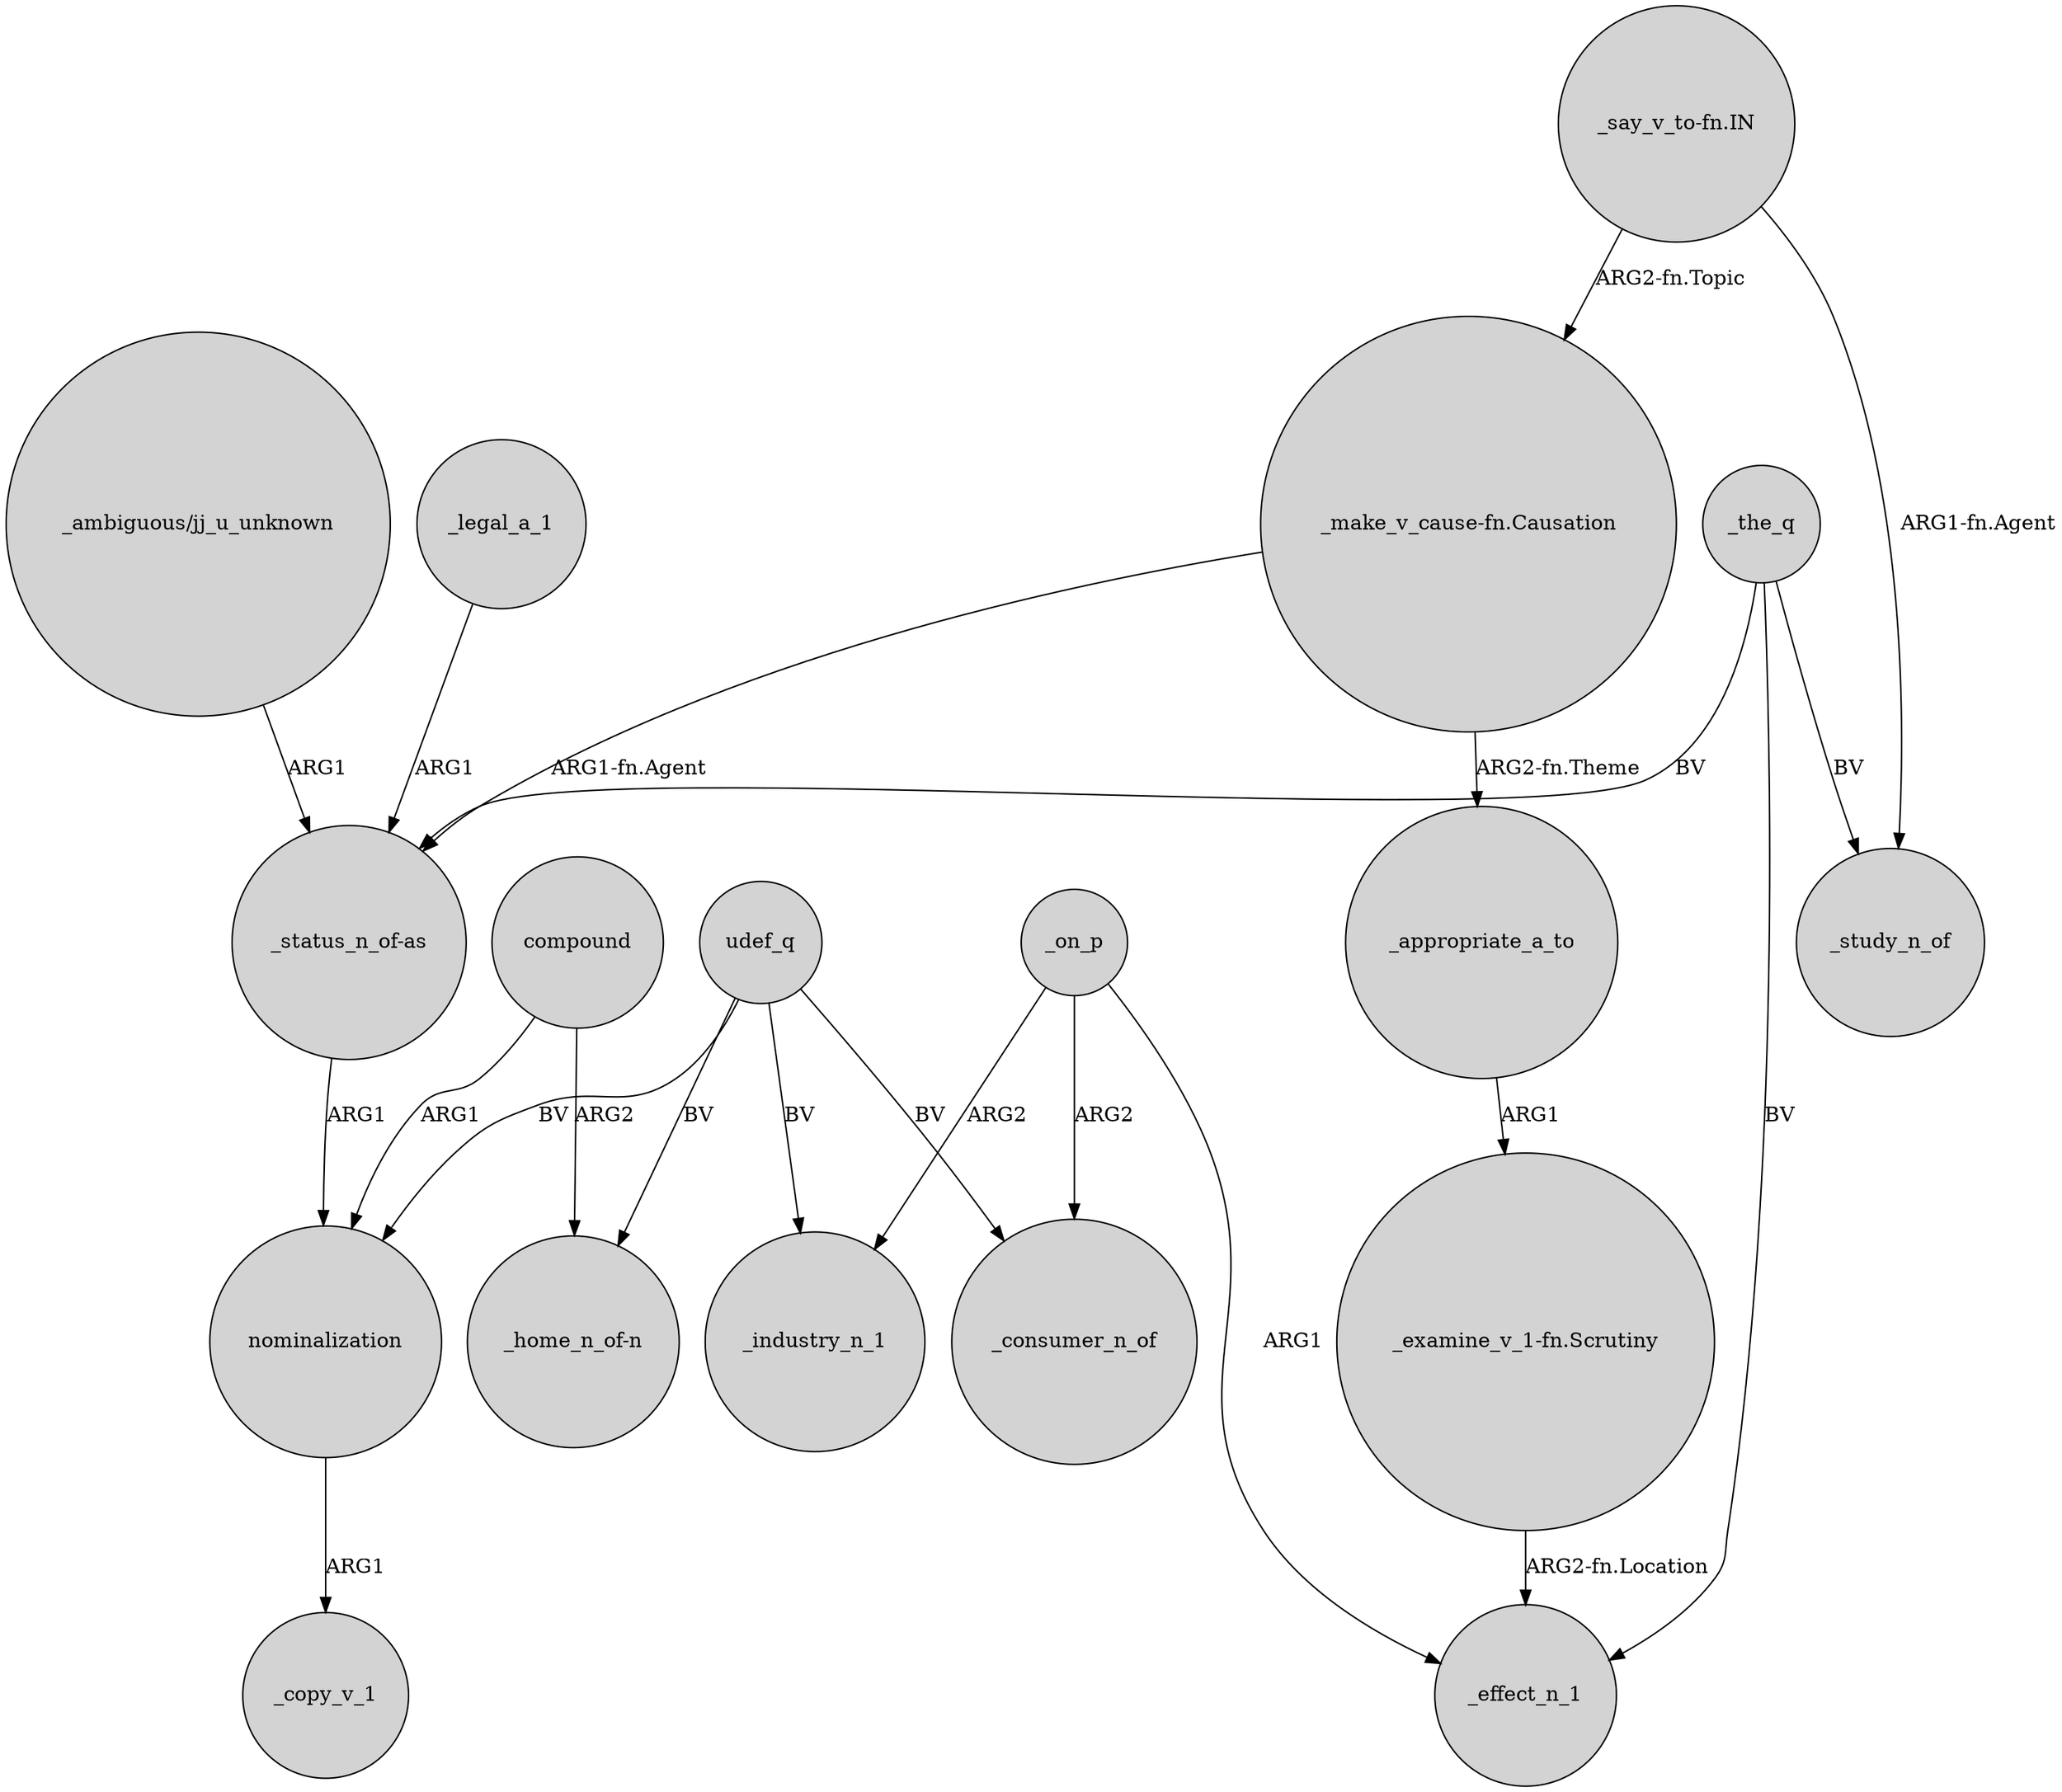 digraph {
	node [shape=circle style=filled]
	"_say_v_to-fn.IN" -> "_make_v_cause-fn.Causation" [label="ARG2-fn.Topic"]
	_the_q -> _study_n_of [label=BV]
	"_status_n_of-as" -> nominalization [label=ARG1]
	nominalization -> _copy_v_1 [label=ARG1]
	_appropriate_a_to -> "_examine_v_1-fn.Scrutiny" [label=ARG1]
	"_make_v_cause-fn.Causation" -> "_status_n_of-as" [label="ARG1-fn.Agent"]
	udef_q -> "_home_n_of-n" [label=BV]
	"_examine_v_1-fn.Scrutiny" -> _effect_n_1 [label="ARG2-fn.Location"]
	_on_p -> _consumer_n_of [label=ARG2]
	_the_q -> _effect_n_1 [label=BV]
	_on_p -> _industry_n_1 [label=ARG2]
	udef_q -> _consumer_n_of [label=BV]
	udef_q -> nominalization [label=BV]
	_the_q -> "_status_n_of-as" [label=BV]
	compound -> "_home_n_of-n" [label=ARG2]
	"_say_v_to-fn.IN" -> _study_n_of [label="ARG1-fn.Agent"]
	"_ambiguous/jj_u_unknown" -> "_status_n_of-as" [label=ARG1]
	_on_p -> _effect_n_1 [label=ARG1]
	compound -> nominalization [label=ARG1]
	_legal_a_1 -> "_status_n_of-as" [label=ARG1]
	udef_q -> _industry_n_1 [label=BV]
	"_make_v_cause-fn.Causation" -> _appropriate_a_to [label="ARG2-fn.Theme"]
}
